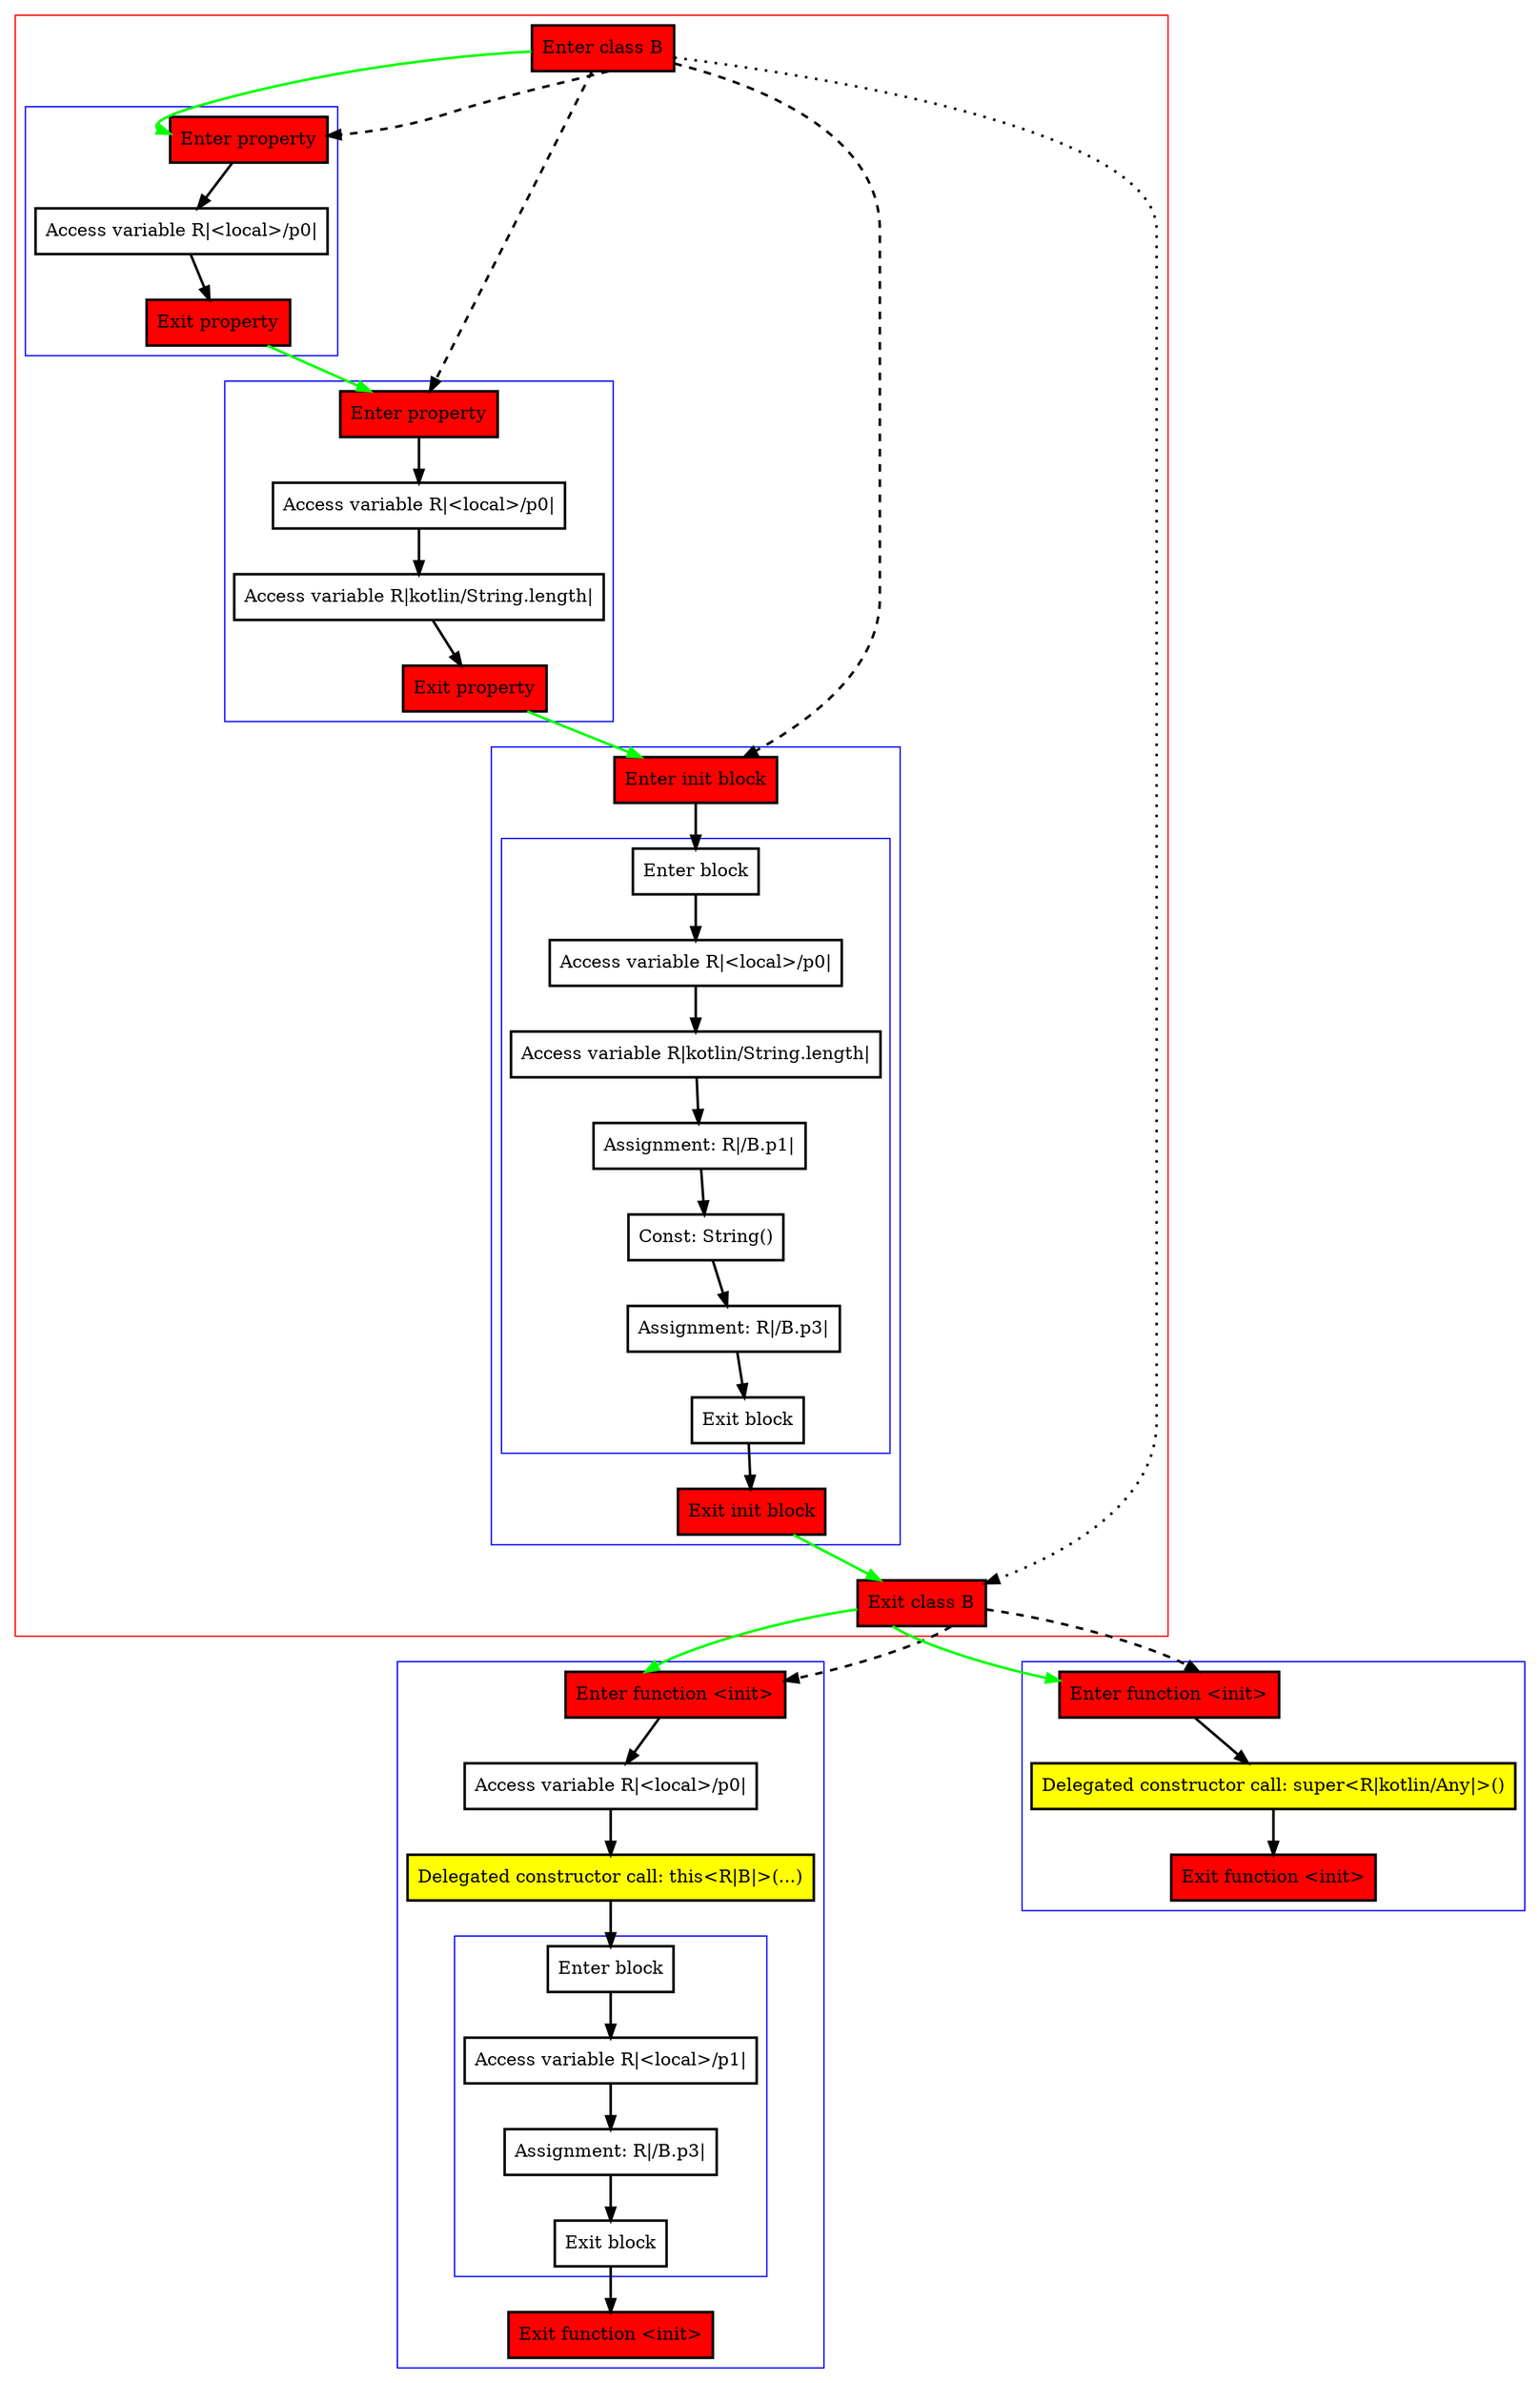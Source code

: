 digraph secondaryConstructorCfg_kt {
    graph [nodesep=3]
    node [shape=box penwidth=2]
    edge [penwidth=2]

    subgraph cluster_0 {
        color=red
        0 [label="Enter class B" style="filled" fillcolor=red];
        subgraph cluster_1 {
            color=blue
            1 [label="Enter property" style="filled" fillcolor=red];
            2 [label="Access variable R|<local>/p0|"];
            3 [label="Exit property" style="filled" fillcolor=red];
        }
        subgraph cluster_2 {
            color=blue
            4 [label="Enter property" style="filled" fillcolor=red];
            5 [label="Access variable R|<local>/p0|"];
            6 [label="Access variable R|kotlin/String.length|"];
            7 [label="Exit property" style="filled" fillcolor=red];
        }
        subgraph cluster_3 {
            color=blue
            8 [label="Enter init block" style="filled" fillcolor=red];
            subgraph cluster_4 {
                color=blue
                9 [label="Enter block"];
                10 [label="Access variable R|<local>/p0|"];
                11 [label="Access variable R|kotlin/String.length|"];
                12 [label="Assignment: R|/B.p1|"];
                13 [label="Const: String()"];
                14 [label="Assignment: R|/B.p3|"];
                15 [label="Exit block"];
            }
            16 [label="Exit init block" style="filled" fillcolor=red];
        }
        17 [label="Exit class B" style="filled" fillcolor=red];
    }
    subgraph cluster_5 {
        color=blue
        18 [label="Enter function <init>" style="filled" fillcolor=red];
        19 [label="Access variable R|<local>/p0|"];
        20 [label="Delegated constructor call: this<R|B|>(...)" style="filled" fillcolor=yellow];
        subgraph cluster_6 {
            color=blue
            21 [label="Enter block"];
            22 [label="Access variable R|<local>/p1|"];
            23 [label="Assignment: R|/B.p3|"];
            24 [label="Exit block"];
        }
        25 [label="Exit function <init>" style="filled" fillcolor=red];
    }
    subgraph cluster_7 {
        color=blue
        26 [label="Enter function <init>" style="filled" fillcolor=red];
        27 [label="Delegated constructor call: super<R|kotlin/Any|>()" style="filled" fillcolor=yellow];
        28 [label="Exit function <init>" style="filled" fillcolor=red];
    }
    0 -> {1} [color=green];
    0 -> {17} [style=dotted];
    0 -> {1 4 8} [style=dashed];
    1 -> {2};
    2 -> {3};
    3 -> {4} [color=green];
    4 -> {5};
    5 -> {6};
    6 -> {7};
    7 -> {8} [color=green];
    8 -> {9};
    9 -> {10};
    10 -> {11};
    11 -> {12};
    12 -> {13};
    13 -> {14};
    14 -> {15};
    15 -> {16};
    16 -> {17} [color=green];
    17 -> {18 26} [color=green];
    17 -> {18 26} [style=dashed];
    18 -> {19};
    19 -> {20};
    20 -> {21};
    21 -> {22};
    22 -> {23};
    23 -> {24};
    24 -> {25};
    26 -> {27};
    27 -> {28};

}
